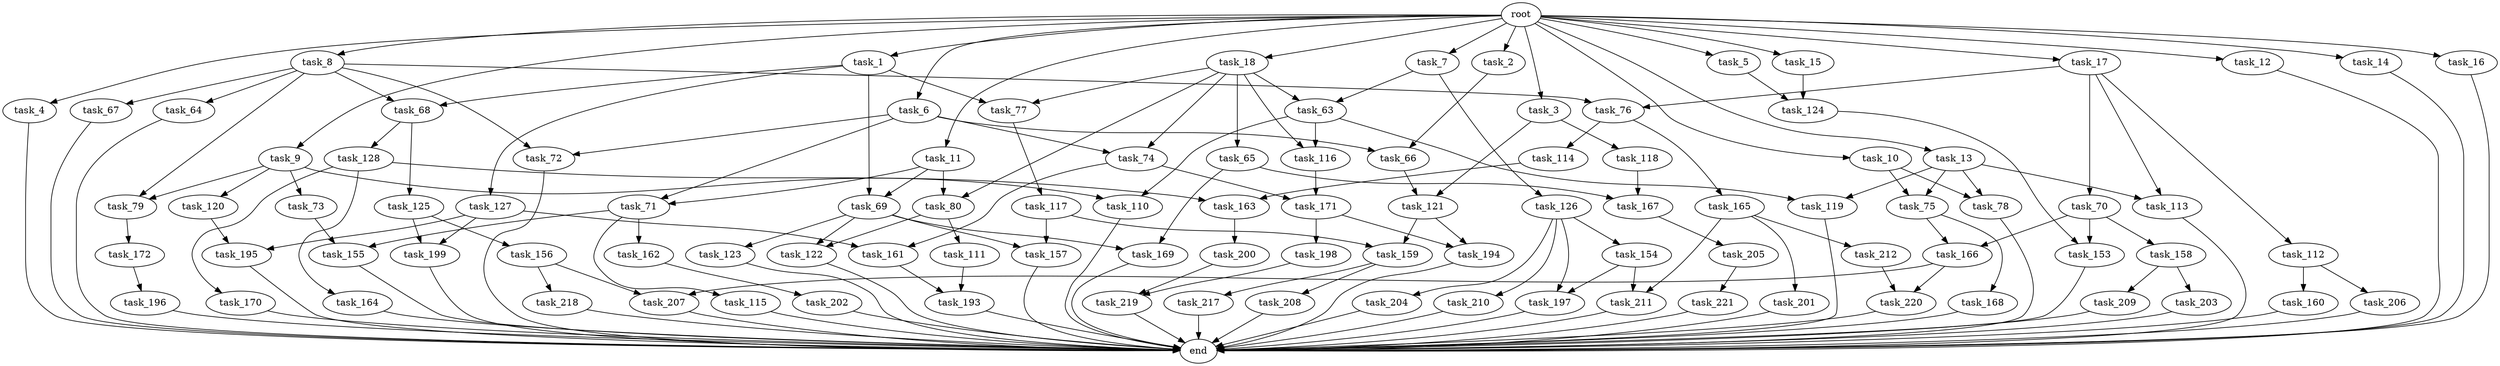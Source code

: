 digraph G {
  root [size="0.000000"];
  task_1 [size="1.024000"];
  task_2 [size="1.024000"];
  task_3 [size="1.024000"];
  task_4 [size="1.024000"];
  task_5 [size="1.024000"];
  task_6 [size="1.024000"];
  task_7 [size="1.024000"];
  task_8 [size="1.024000"];
  task_9 [size="1.024000"];
  task_10 [size="1.024000"];
  task_11 [size="1.024000"];
  task_12 [size="1.024000"];
  task_13 [size="1.024000"];
  task_14 [size="1.024000"];
  task_15 [size="1.024000"];
  task_16 [size="1.024000"];
  task_17 [size="1.024000"];
  task_18 [size="1.024000"];
  task_63 [size="996432412.672000"];
  task_64 [size="858993459.200000"];
  task_65 [size="137438953.472000"];
  task_66 [size="996432412.672000"];
  task_67 [size="858993459.200000"];
  task_68 [size="936302870.528000"];
  task_69 [size="154618822.656000"];
  task_70 [size="695784701.952000"];
  task_71 [size="936302870.528000"];
  task_72 [size="1717986918.400000"];
  task_73 [size="858993459.200000"];
  task_74 [size="996432412.672000"];
  task_75 [size="773094113.280000"];
  task_76 [size="1554778161.152000"];
  task_77 [size="214748364.800000"];
  task_78 [size="773094113.280000"];
  task_79 [size="1717986918.400000"];
  task_80 [size="214748364.800000"];
  task_110 [size="936302870.528000"];
  task_111 [size="695784701.952000"];
  task_112 [size="695784701.952000"];
  task_113 [size="773094113.280000"];
  task_114 [size="420906795.008000"];
  task_115 [size="34359738.368000"];
  task_116 [size="214748364.800000"];
  task_117 [size="420906795.008000"];
  task_118 [size="137438953.472000"];
  task_119 [size="154618822.656000"];
  task_120 [size="858993459.200000"];
  task_121 [size="687194767.360000"];
  task_122 [size="910533066.752000"];
  task_123 [size="214748364.800000"];
  task_124 [size="1116691496.960000"];
  task_125 [size="34359738.368000"];
  task_126 [size="858993459.200000"];
  task_127 [size="77309411.328000"];
  task_128 [size="34359738.368000"];
  task_153 [size="558345748.480000"];
  task_154 [size="858993459.200000"];
  task_155 [size="171798691.840000"];
  task_156 [size="420906795.008000"];
  task_157 [size="292057776.128000"];
  task_158 [size="420906795.008000"];
  task_159 [size="627065225.216000"];
  task_160 [size="420906795.008000"];
  task_161 [size="764504178.688000"];
  task_162 [size="34359738.368000"];
  task_163 [size="1717986918.400000"];
  task_164 [size="858993459.200000"];
  task_165 [size="420906795.008000"];
  task_166 [size="1116691496.960000"];
  task_167 [size="687194767.360000"];
  task_168 [size="695784701.952000"];
  task_169 [size="764504178.688000"];
  task_170 [size="858993459.200000"];
  task_171 [size="858993459.200000"];
  task_172 [size="77309411.328000"];
  task_193 [size="910533066.752000"];
  task_194 [size="627065225.216000"];
  task_195 [size="910533066.752000"];
  task_196 [size="77309411.328000"];
  task_197 [size="1554778161.152000"];
  task_198 [size="77309411.328000"];
  task_199 [size="635655159.808000"];
  task_200 [size="77309411.328000"];
  task_201 [size="695784701.952000"];
  task_202 [size="858993459.200000"];
  task_203 [size="549755813.888000"];
  task_204 [size="858993459.200000"];
  task_205 [size="549755813.888000"];
  task_206 [size="420906795.008000"];
  task_207 [size="1408749273.088000"];
  task_208 [size="858993459.200000"];
  task_209 [size="549755813.888000"];
  task_210 [size="858993459.200000"];
  task_211 [size="1391569403.904000"];
  task_212 [size="695784701.952000"];
  task_217 [size="858993459.200000"];
  task_218 [size="858993459.200000"];
  task_219 [size="730144440.320000"];
  task_220 [size="970662608.896000"];
  task_221 [size="137438953.472000"];
  end [size="0.000000"];

  root -> task_1 [size="1.000000"];
  root -> task_2 [size="1.000000"];
  root -> task_3 [size="1.000000"];
  root -> task_4 [size="1.000000"];
  root -> task_5 [size="1.000000"];
  root -> task_6 [size="1.000000"];
  root -> task_7 [size="1.000000"];
  root -> task_8 [size="1.000000"];
  root -> task_9 [size="1.000000"];
  root -> task_10 [size="1.000000"];
  root -> task_11 [size="1.000000"];
  root -> task_12 [size="1.000000"];
  root -> task_13 [size="1.000000"];
  root -> task_14 [size="1.000000"];
  root -> task_15 [size="1.000000"];
  root -> task_16 [size="1.000000"];
  root -> task_17 [size="1.000000"];
  root -> task_18 [size="1.000000"];
  task_1 -> task_68 [size="75497472.000000"];
  task_1 -> task_69 [size="75497472.000000"];
  task_1 -> task_77 [size="75497472.000000"];
  task_1 -> task_127 [size="75497472.000000"];
  task_2 -> task_66 [size="134217728.000000"];
  task_3 -> task_118 [size="134217728.000000"];
  task_3 -> task_121 [size="134217728.000000"];
  task_4 -> end [size="1.000000"];
  task_5 -> task_124 [size="679477248.000000"];
  task_6 -> task_66 [size="838860800.000000"];
  task_6 -> task_71 [size="838860800.000000"];
  task_6 -> task_72 [size="838860800.000000"];
  task_6 -> task_74 [size="838860800.000000"];
  task_7 -> task_63 [size="838860800.000000"];
  task_7 -> task_126 [size="838860800.000000"];
  task_8 -> task_64 [size="838860800.000000"];
  task_8 -> task_67 [size="838860800.000000"];
  task_8 -> task_68 [size="838860800.000000"];
  task_8 -> task_72 [size="838860800.000000"];
  task_8 -> task_76 [size="838860800.000000"];
  task_8 -> task_79 [size="838860800.000000"];
  task_9 -> task_73 [size="838860800.000000"];
  task_9 -> task_79 [size="838860800.000000"];
  task_9 -> task_110 [size="838860800.000000"];
  task_9 -> task_120 [size="838860800.000000"];
  task_10 -> task_75 [size="679477248.000000"];
  task_10 -> task_78 [size="679477248.000000"];
  task_11 -> task_69 [size="75497472.000000"];
  task_11 -> task_71 [size="75497472.000000"];
  task_11 -> task_80 [size="75497472.000000"];
  task_12 -> end [size="1.000000"];
  task_13 -> task_75 [size="75497472.000000"];
  task_13 -> task_78 [size="75497472.000000"];
  task_13 -> task_113 [size="75497472.000000"];
  task_13 -> task_119 [size="75497472.000000"];
  task_14 -> end [size="1.000000"];
  task_15 -> task_124 [size="411041792.000000"];
  task_16 -> end [size="1.000000"];
  task_17 -> task_70 [size="679477248.000000"];
  task_17 -> task_76 [size="679477248.000000"];
  task_17 -> task_112 [size="679477248.000000"];
  task_17 -> task_113 [size="679477248.000000"];
  task_18 -> task_63 [size="134217728.000000"];
  task_18 -> task_65 [size="134217728.000000"];
  task_18 -> task_74 [size="134217728.000000"];
  task_18 -> task_77 [size="134217728.000000"];
  task_18 -> task_80 [size="134217728.000000"];
  task_18 -> task_116 [size="134217728.000000"];
  task_63 -> task_110 [size="75497472.000000"];
  task_63 -> task_116 [size="75497472.000000"];
  task_63 -> task_119 [size="75497472.000000"];
  task_64 -> end [size="1.000000"];
  task_65 -> task_167 [size="536870912.000000"];
  task_65 -> task_169 [size="536870912.000000"];
  task_66 -> task_121 [size="536870912.000000"];
  task_67 -> end [size="1.000000"];
  task_68 -> task_125 [size="33554432.000000"];
  task_68 -> task_128 [size="33554432.000000"];
  task_69 -> task_122 [size="209715200.000000"];
  task_69 -> task_123 [size="209715200.000000"];
  task_69 -> task_157 [size="209715200.000000"];
  task_69 -> task_169 [size="209715200.000000"];
  task_70 -> task_153 [size="411041792.000000"];
  task_70 -> task_158 [size="411041792.000000"];
  task_70 -> task_166 [size="411041792.000000"];
  task_71 -> task_115 [size="33554432.000000"];
  task_71 -> task_155 [size="33554432.000000"];
  task_71 -> task_162 [size="33554432.000000"];
  task_72 -> end [size="1.000000"];
  task_73 -> task_155 [size="134217728.000000"];
  task_74 -> task_161 [size="536870912.000000"];
  task_74 -> task_171 [size="536870912.000000"];
  task_75 -> task_166 [size="679477248.000000"];
  task_75 -> task_168 [size="679477248.000000"];
  task_76 -> task_114 [size="411041792.000000"];
  task_76 -> task_165 [size="411041792.000000"];
  task_77 -> task_117 [size="411041792.000000"];
  task_78 -> end [size="1.000000"];
  task_79 -> task_172 [size="75497472.000000"];
  task_80 -> task_111 [size="679477248.000000"];
  task_80 -> task_122 [size="679477248.000000"];
  task_110 -> end [size="1.000000"];
  task_111 -> task_193 [size="679477248.000000"];
  task_112 -> task_160 [size="411041792.000000"];
  task_112 -> task_206 [size="411041792.000000"];
  task_113 -> end [size="1.000000"];
  task_114 -> task_163 [size="838860800.000000"];
  task_115 -> end [size="1.000000"];
  task_116 -> task_171 [size="301989888.000000"];
  task_117 -> task_157 [size="75497472.000000"];
  task_117 -> task_159 [size="75497472.000000"];
  task_118 -> task_167 [size="134217728.000000"];
  task_119 -> end [size="1.000000"];
  task_120 -> task_195 [size="679477248.000000"];
  task_121 -> task_159 [size="536870912.000000"];
  task_121 -> task_194 [size="536870912.000000"];
  task_122 -> end [size="1.000000"];
  task_123 -> end [size="1.000000"];
  task_124 -> task_153 [size="134217728.000000"];
  task_125 -> task_156 [size="411041792.000000"];
  task_125 -> task_199 [size="411041792.000000"];
  task_126 -> task_154 [size="838860800.000000"];
  task_126 -> task_197 [size="838860800.000000"];
  task_126 -> task_204 [size="838860800.000000"];
  task_126 -> task_210 [size="838860800.000000"];
  task_127 -> task_161 [size="209715200.000000"];
  task_127 -> task_195 [size="209715200.000000"];
  task_127 -> task_199 [size="209715200.000000"];
  task_128 -> task_163 [size="838860800.000000"];
  task_128 -> task_164 [size="838860800.000000"];
  task_128 -> task_170 [size="838860800.000000"];
  task_153 -> end [size="1.000000"];
  task_154 -> task_197 [size="679477248.000000"];
  task_154 -> task_211 [size="679477248.000000"];
  task_155 -> end [size="1.000000"];
  task_156 -> task_207 [size="838860800.000000"];
  task_156 -> task_218 [size="838860800.000000"];
  task_157 -> end [size="1.000000"];
  task_158 -> task_203 [size="536870912.000000"];
  task_158 -> task_209 [size="536870912.000000"];
  task_159 -> task_208 [size="838860800.000000"];
  task_159 -> task_217 [size="838860800.000000"];
  task_160 -> end [size="1.000000"];
  task_161 -> task_193 [size="209715200.000000"];
  task_162 -> task_202 [size="838860800.000000"];
  task_163 -> task_200 [size="75497472.000000"];
  task_164 -> end [size="1.000000"];
  task_165 -> task_201 [size="679477248.000000"];
  task_165 -> task_211 [size="679477248.000000"];
  task_165 -> task_212 [size="679477248.000000"];
  task_166 -> task_207 [size="536870912.000000"];
  task_166 -> task_220 [size="536870912.000000"];
  task_167 -> task_205 [size="536870912.000000"];
  task_168 -> end [size="1.000000"];
  task_169 -> end [size="1.000000"];
  task_170 -> end [size="1.000000"];
  task_171 -> task_194 [size="75497472.000000"];
  task_171 -> task_198 [size="75497472.000000"];
  task_172 -> task_196 [size="75497472.000000"];
  task_193 -> end [size="1.000000"];
  task_194 -> end [size="1.000000"];
  task_195 -> end [size="1.000000"];
  task_196 -> end [size="1.000000"];
  task_197 -> end [size="1.000000"];
  task_198 -> task_219 [size="411041792.000000"];
  task_199 -> end [size="1.000000"];
  task_200 -> task_219 [size="301989888.000000"];
  task_201 -> end [size="1.000000"];
  task_202 -> end [size="1.000000"];
  task_203 -> end [size="1.000000"];
  task_204 -> end [size="1.000000"];
  task_205 -> task_221 [size="134217728.000000"];
  task_206 -> end [size="1.000000"];
  task_207 -> end [size="1.000000"];
  task_208 -> end [size="1.000000"];
  task_209 -> end [size="1.000000"];
  task_210 -> end [size="1.000000"];
  task_211 -> end [size="1.000000"];
  task_212 -> task_220 [size="411041792.000000"];
  task_217 -> end [size="1.000000"];
  task_218 -> end [size="1.000000"];
  task_219 -> end [size="1.000000"];
  task_220 -> end [size="1.000000"];
  task_221 -> end [size="1.000000"];
}

